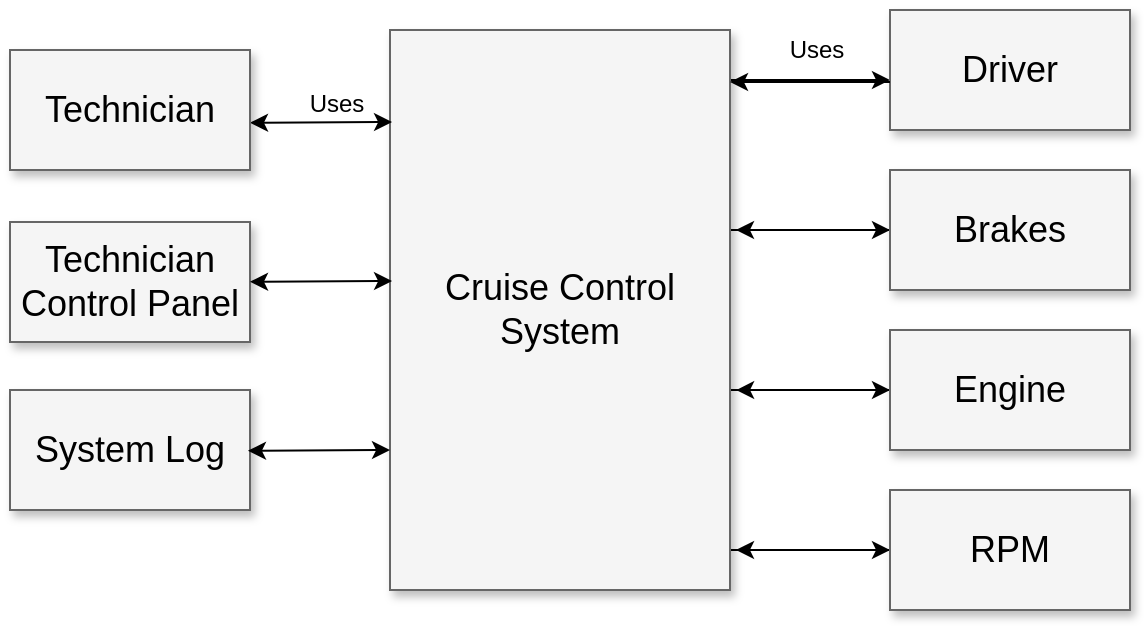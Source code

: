 <mxfile version="12.9.7" type="device"><diagram name="Page-1" id="90a13364-a465-7bf4-72fc-28e22215d7a0"><mxGraphModel dx="1426" dy="802" grid="1" gridSize="10" guides="1" tooltips="1" connect="1" arrows="1" fold="1" page="1" pageScale="1.5" pageWidth="1169" pageHeight="826" background="#ffffff" math="0" shadow="0"><root><mxCell id="0" style=";html=1;"/><mxCell id="1" style=";html=1;" parent="0"/><mxCell id="3a17f1ce550125da-13" style="edgeStyle=elbowEdgeStyle;rounded=0;html=1;startArrow=none;startFill=0;jettySize=auto;orthogonalLoop=1;fontSize=18;elbow=vertical;" parent="1" source="3a17f1ce550125da-2" target="3a17f1ce550125da-4" edge="1"><mxGeometry relative="1" as="geometry"/></mxCell><mxCell id="3a17f1ce550125da-14" style="edgeStyle=elbowEdgeStyle;rounded=0;html=1;startArrow=none;startFill=0;jettySize=auto;orthogonalLoop=1;fontSize=18;elbow=vertical;" parent="1" source="3a17f1ce550125da-2" target="3a17f1ce550125da-5" edge="1"><mxGeometry relative="1" as="geometry"/></mxCell><mxCell id="3a17f1ce550125da-15" style="edgeStyle=elbowEdgeStyle;rounded=0;html=1;startArrow=none;startFill=0;jettySize=auto;orthogonalLoop=1;fontSize=18;elbow=vertical;" parent="1" source="3a17f1ce550125da-2" target="3a17f1ce550125da-6" edge="1"><mxGeometry relative="1" as="geometry"/></mxCell><mxCell id="3a17f1ce550125da-16" style="edgeStyle=elbowEdgeStyle;rounded=0;html=1;startArrow=none;startFill=0;jettySize=auto;orthogonalLoop=1;fontSize=18;elbow=vertical;" parent="1" source="3a17f1ce550125da-2" target="3a17f1ce550125da-7" edge="1"><mxGeometry relative="1" as="geometry"><Array as="points"><mxPoint x="997" y="714"/></Array></mxGeometry></mxCell><mxCell id="3a17f1ce550125da-2" value="Cruise Control&lt;br&gt;System" style="whiteSpace=wrap;html=1;shadow=1;fontSize=18;fillColor=#f5f5f5;strokeColor=#666666;" parent="1" vertex="1"><mxGeometry x="787" y="454" width="170" height="280" as="geometry"/></mxCell><mxCell id="3a17f1ce550125da-4" value="Driver" style="whiteSpace=wrap;html=1;shadow=1;fontSize=18;fillColor=#f5f5f5;strokeColor=#666666;" parent="1" vertex="1"><mxGeometry x="1037" y="444" width="120" height="60" as="geometry"/></mxCell><mxCell id="s1ULlSiRShBmIf2qCxDf-8" style="edgeStyle=orthogonalEdgeStyle;rounded=0;orthogonalLoop=1;jettySize=auto;html=1;exitX=0;exitY=0.5;exitDx=0;exitDy=0;" edge="1" parent="1" source="3a17f1ce550125da-5"><mxGeometry relative="1" as="geometry"><mxPoint x="960" y="554" as="targetPoint"/></mxGeometry></mxCell><mxCell id="3a17f1ce550125da-5" value="Brakes" style="whiteSpace=wrap;html=1;shadow=1;fontSize=18;fillColor=#f5f5f5;strokeColor=#666666;" parent="1" vertex="1"><mxGeometry x="1037" y="524" width="120" height="60" as="geometry"/></mxCell><mxCell id="s1ULlSiRShBmIf2qCxDf-5" style="edgeStyle=orthogonalEdgeStyle;rounded=0;orthogonalLoop=1;jettySize=auto;html=1;exitX=0;exitY=0.5;exitDx=0;exitDy=0;entryX=1.018;entryY=0.643;entryDx=0;entryDy=0;entryPerimeter=0;" edge="1" parent="1" source="3a17f1ce550125da-6" target="3a17f1ce550125da-2"><mxGeometry relative="1" as="geometry"/></mxCell><mxCell id="3a17f1ce550125da-6" value="Engine" style="whiteSpace=wrap;html=1;shadow=1;fontSize=18;fillColor=#f5f5f5;strokeColor=#666666;" parent="1" vertex="1"><mxGeometry x="1037" y="604" width="120" height="60" as="geometry"/></mxCell><mxCell id="s1ULlSiRShBmIf2qCxDf-7" style="edgeStyle=orthogonalEdgeStyle;rounded=0;orthogonalLoop=1;jettySize=auto;html=1;exitX=0;exitY=0.5;exitDx=0;exitDy=0;" edge="1" parent="1" source="3a17f1ce550125da-7"><mxGeometry relative="1" as="geometry"><mxPoint x="960" y="714" as="targetPoint"/></mxGeometry></mxCell><mxCell id="3a17f1ce550125da-7" value="RPM" style="whiteSpace=wrap;html=1;shadow=1;fontSize=18;fillColor=#f5f5f5;strokeColor=#666666;" parent="1" vertex="1"><mxGeometry x="1037" y="684" width="120" height="60" as="geometry"/></mxCell><mxCell id="3a17f1ce550125da-9" value="System Log" style="whiteSpace=wrap;html=1;shadow=1;fontSize=18;fillColor=#f5f5f5;strokeColor=#666666;" parent="1" vertex="1"><mxGeometry x="597" y="634" width="120" height="60" as="geometry"/></mxCell><mxCell id="s1ULlSiRShBmIf2qCxDf-1" style="edgeStyle=elbowEdgeStyle;rounded=0;html=1;startArrow=none;startFill=0;jettySize=auto;orthogonalLoop=1;fontSize=18;elbow=vertical;" edge="1" parent="1"><mxGeometry relative="1" as="geometry"><mxPoint x="1037" y="480" as="sourcePoint"/><mxPoint x="957" y="480" as="targetPoint"/></mxGeometry></mxCell><mxCell id="s1ULlSiRShBmIf2qCxDf-3" value="Uses" style="text;html=1;align=center;verticalAlign=middle;resizable=0;points=[];autosize=1;" vertex="1" parent="1"><mxGeometry x="980" y="454" width="40" height="20" as="geometry"/></mxCell><mxCell id="s1ULlSiRShBmIf2qCxDf-4" value="Technician Control Panel" style="whiteSpace=wrap;html=1;shadow=1;fontSize=18;fillColor=#f5f5f5;strokeColor=#666666;" vertex="1" parent="1"><mxGeometry x="597" y="550" width="120" height="60" as="geometry"/></mxCell><mxCell id="s1ULlSiRShBmIf2qCxDf-13" value="" style="endArrow=classic;startArrow=classic;html=1;entryX=0.006;entryY=0.279;entryDx=0;entryDy=0;entryPerimeter=0;" edge="1" parent="1"><mxGeometry width="50" height="50" relative="1" as="geometry"><mxPoint x="715.98" y="664.38" as="sourcePoint"/><mxPoint x="787" y="664.0" as="targetPoint"/></mxGeometry></mxCell><mxCell id="s1ULlSiRShBmIf2qCxDf-14" value="" style="endArrow=classic;startArrow=classic;html=1;entryX=0.006;entryY=0.279;entryDx=0;entryDy=0;entryPerimeter=0;" edge="1" parent="1"><mxGeometry width="50" height="50" relative="1" as="geometry"><mxPoint x="717" y="579.88" as="sourcePoint"/><mxPoint x="788.02" y="579.5" as="targetPoint"/></mxGeometry></mxCell><mxCell id="s1ULlSiRShBmIf2qCxDf-15" value="" style="endArrow=classic;startArrow=classic;html=1;entryX=0.006;entryY=0.279;entryDx=0;entryDy=0;entryPerimeter=0;" edge="1" parent="1"><mxGeometry width="50" height="50" relative="1" as="geometry"><mxPoint x="717" y="500.38" as="sourcePoint"/><mxPoint x="788.02" y="500" as="targetPoint"/></mxGeometry></mxCell><mxCell id="s1ULlSiRShBmIf2qCxDf-16" value="Technician" style="whiteSpace=wrap;html=1;shadow=1;fontSize=18;fillColor=#f5f5f5;strokeColor=#666666;" vertex="1" parent="1"><mxGeometry x="597" y="464" width="120" height="60" as="geometry"/></mxCell><mxCell id="s1ULlSiRShBmIf2qCxDf-17" value="Uses" style="text;html=1;align=center;verticalAlign=middle;resizable=0;points=[];autosize=1;" vertex="1" parent="1"><mxGeometry x="740" y="481" width="40" height="20" as="geometry"/></mxCell></root></mxGraphModel></diagram></mxfile>
